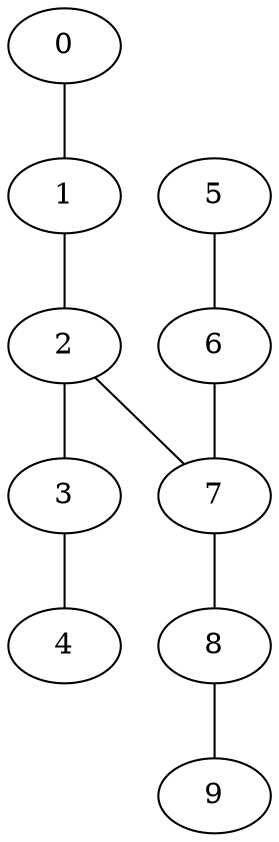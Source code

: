 graph G {
0;
1;
2;
3;
4;
5;
6;
7;
8;
9;
0--1 ;
1--2 ;
2--3 ;
3--4 ;
2--7 ;
5--6 ;
6--7 ;
7--8 ;
8--9 ;
}
